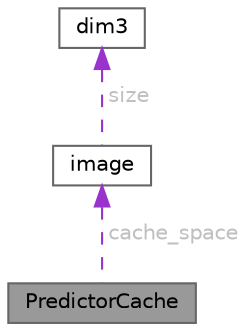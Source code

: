 digraph "PredictorCache"
{
 // LATEX_PDF_SIZE
  bgcolor="transparent";
  edge [fontname=Helvetica,fontsize=10,labelfontname=Helvetica,labelfontsize=10];
  node [fontname=Helvetica,fontsize=10,shape=box,height=0.2,width=0.4];
  Node1 [id="Node000001",label="PredictorCache",height=0.2,width=0.4,color="gray40", fillcolor="grey60", style="filled", fontcolor="black",tooltip="Struct PredictorCache is a struct for storing the intermediate results obtained through the predictor..."];
  Node2 -> Node1 [id="edge5_Node000001_Node000002",dir="back",color="darkorchid3",style="dashed",tooltip=" ",label=" cache_space",fontcolor="grey" ];
  Node2 [id="Node000002",label="image",height=0.2,width=0.4,color="gray40", fillcolor="white", style="filled",URL="$d8/ddd/a00380.html",tooltip=" "];
  Node3 -> Node2 [id="edge6_Node000002_Node000003",dir="back",color="darkorchid3",style="dashed",tooltip=" ",label=" size",fontcolor="grey" ];
  Node3 [id="Node000003",label="dim3",height=0.2,width=0.4,color="gray40", fillcolor="white", style="filled",URL="$d9/de6/a00404.html",tooltip=" "];
}
